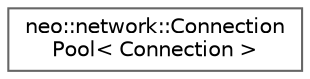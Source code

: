 digraph "Graphical Class Hierarchy"
{
 // LATEX_PDF_SIZE
  bgcolor="transparent";
  edge [fontname=Helvetica,fontsize=10,labelfontname=Helvetica,labelfontsize=10];
  node [fontname=Helvetica,fontsize=10,shape=box,height=0.2,width=0.4];
  rankdir="LR";
  Node0 [id="Node000000",label="neo::network::Connection\lPool\< Connection \>",height=0.2,width=0.4,color="grey40", fillcolor="white", style="filled",URL="$classneo_1_1network_1_1_connection_pool.html",tooltip="Connection pool for managing network connections."];
}

